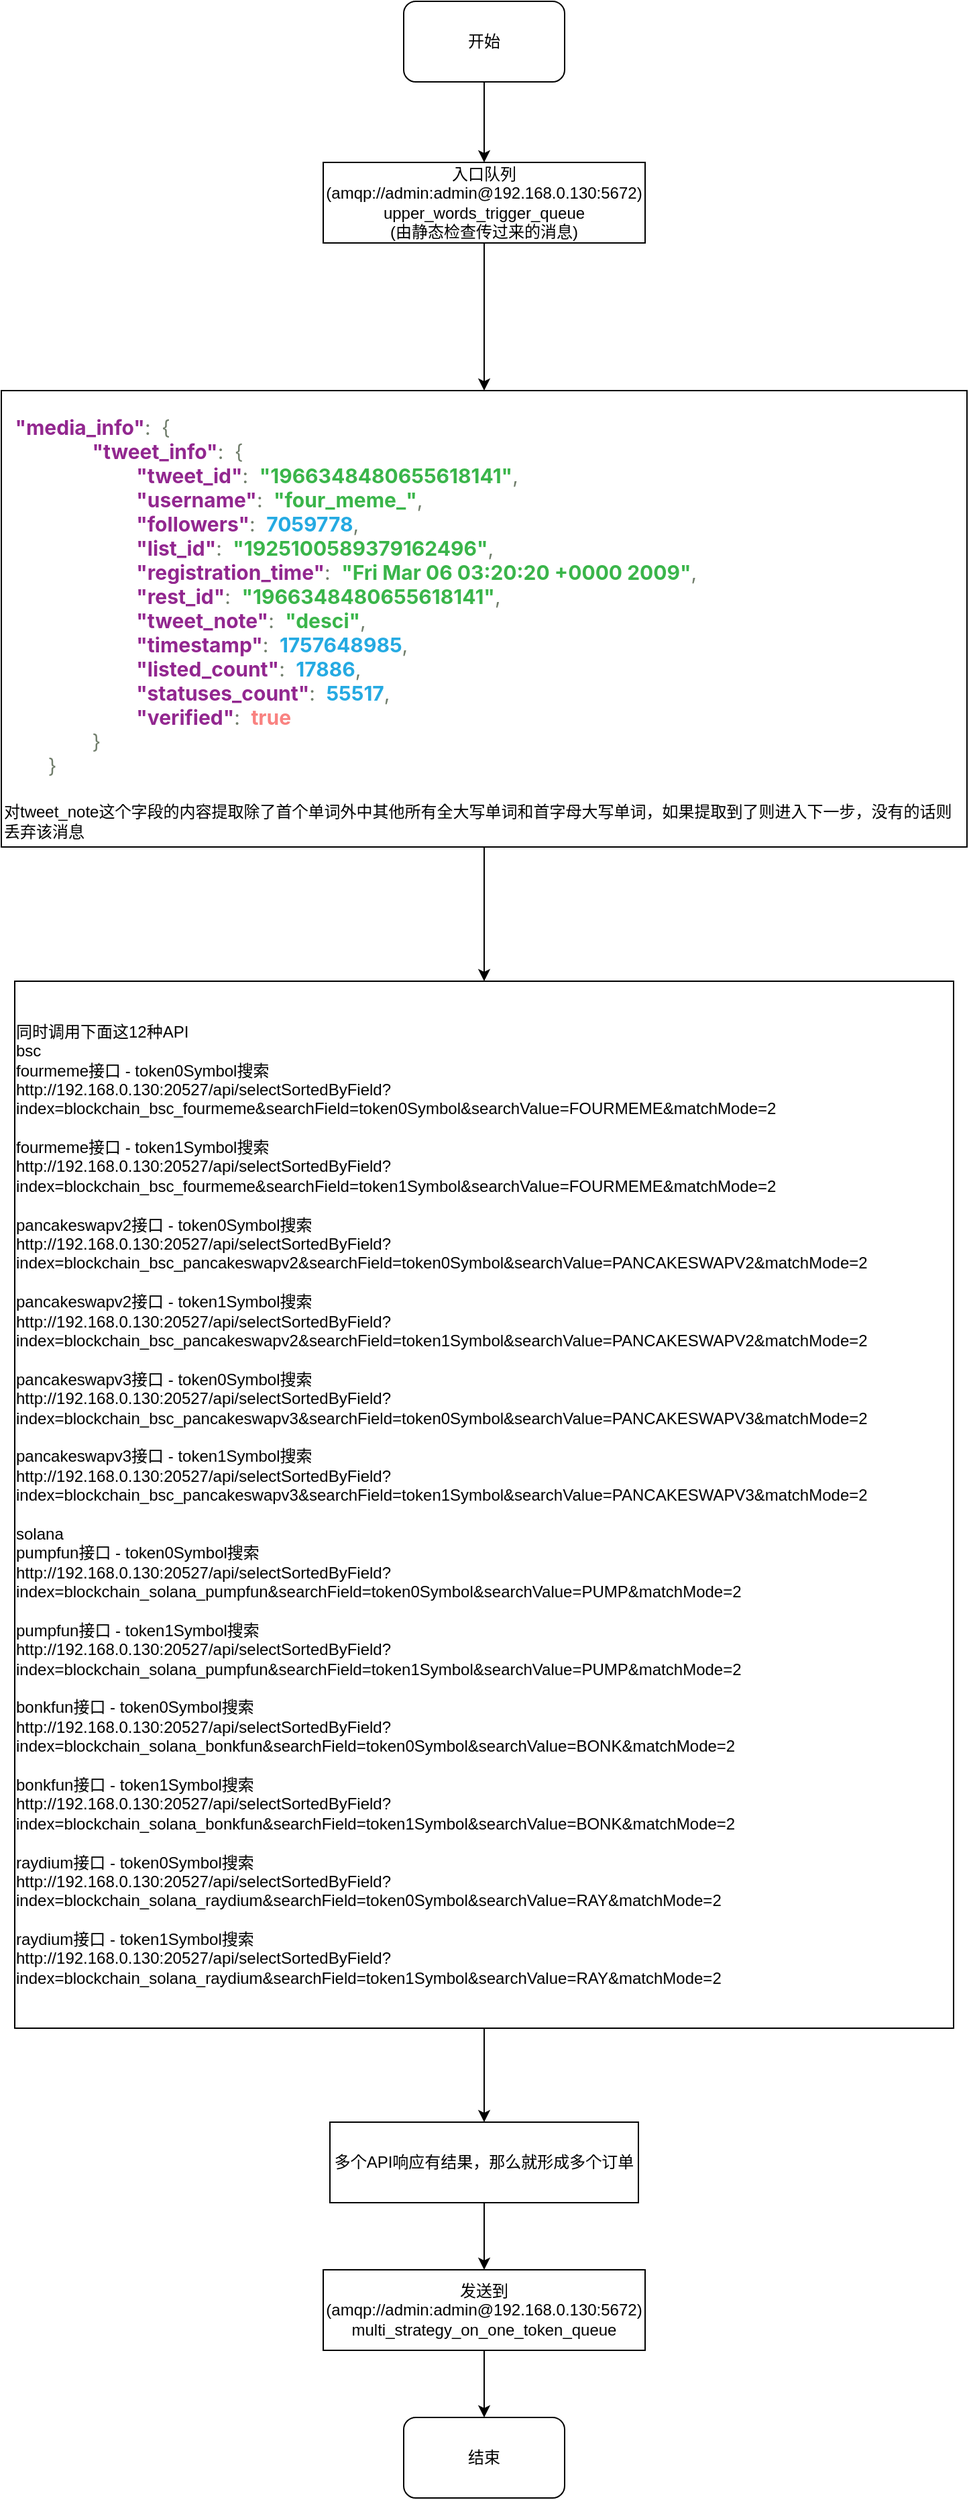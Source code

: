 <mxfile version="28.2.2">
  <diagram name="第 1 页" id="fRDhIAgq6DBt945k8ZPk">
    <mxGraphModel dx="1226" dy="629" grid="1" gridSize="10" guides="1" tooltips="1" connect="1" arrows="1" fold="1" page="1" pageScale="1" pageWidth="827" pageHeight="1169" math="0" shadow="0">
      <root>
        <mxCell id="0" />
        <mxCell id="1" parent="0" />
        <mxCell id="iwrp5KL_q3ubFp-Sov2O-1" style="edgeStyle=orthogonalEdgeStyle;rounded=0;orthogonalLoop=1;jettySize=auto;html=1;" parent="1" source="iwrp5KL_q3ubFp-Sov2O-2" target="iwrp5KL_q3ubFp-Sov2O-3" edge="1">
          <mxGeometry relative="1" as="geometry" />
        </mxCell>
        <mxCell id="iwrp5KL_q3ubFp-Sov2O-2" value="开始" style="rounded=1;whiteSpace=wrap;html=1;" parent="1" vertex="1">
          <mxGeometry x="330" y="40" width="120" height="60" as="geometry" />
        </mxCell>
        <mxCell id="UV0igj0LLgznHNvqHeoO-2" style="edgeStyle=orthogonalEdgeStyle;rounded=0;orthogonalLoop=1;jettySize=auto;html=1;" edge="1" parent="1" source="iwrp5KL_q3ubFp-Sov2O-3" target="UV0igj0LLgznHNvqHeoO-1">
          <mxGeometry relative="1" as="geometry" />
        </mxCell>
        <mxCell id="iwrp5KL_q3ubFp-Sov2O-3" value="入口队列(amqp://admin:admin@192.168.0.130:5672)&lt;br&gt;upper_words_trigger_queue&lt;br&gt;(由静态检查传过来的消息)" style="rounded=0;whiteSpace=wrap;html=1;" parent="1" vertex="1">
          <mxGeometry x="270" y="160" width="240" height="60" as="geometry" />
        </mxCell>
        <mxCell id="UV0igj0LLgznHNvqHeoO-3" style="edgeStyle=orthogonalEdgeStyle;rounded=0;orthogonalLoop=1;jettySize=auto;html=1;" edge="1" parent="1" source="UV0igj0LLgznHNvqHeoO-1">
          <mxGeometry relative="1" as="geometry">
            <mxPoint x="390" y="770.0" as="targetPoint" />
          </mxGeometry>
        </mxCell>
        <mxCell id="UV0igj0LLgznHNvqHeoO-1" value="&lt;br&gt;&lt;span style=&quot;white-space-collapse: preserve-breaks; box-sizing: border-box; letter-spacing: 4px; color: rgb(112, 125, 107); font-family: &amp;quot;Public Sans&amp;quot;, -apple-system, BlinkMacSystemFont, &amp;quot;Segoe UI&amp;quot;, Oxygen, Ubuntu, Cantarell, &amp;quot;Fira Sans&amp;quot;, &amp;quot;Droid Sans&amp;quot;, &amp;quot;Helvetica Neue&amp;quot;, sans-serif; font-size: 15px; background-color: rgb(255, 255, 255);&quot; class=&quot;json_nbsp&quot;&gt;&amp;nbsp;&lt;/span&gt;&lt;span style=&quot;white-space-collapse: preserve-breaks; box-sizing: border-box; color: rgb(146, 39, 143); font-weight: bold; font-family: &amp;quot;Public Sans&amp;quot;, -apple-system, BlinkMacSystemFont, &amp;quot;Segoe UI&amp;quot;, Oxygen, Ubuntu, Cantarell, &amp;quot;Fira Sans&amp;quot;, &amp;quot;Droid Sans&amp;quot;, &amp;quot;Helvetica Neue&amp;quot;, sans-serif; font-size: 15px; background-color: rgb(255, 255, 255);&quot; class=&quot;json_key&quot;&gt;&quot;media_info&quot;&lt;/span&gt;&lt;span style=&quot;white-space-collapse: preserve-breaks; color: rgb(112, 125, 107); font-family: &amp;quot;Public Sans&amp;quot;, -apple-system, BlinkMacSystemFont, &amp;quot;Segoe UI&amp;quot;, Oxygen, Ubuntu, Cantarell, &amp;quot;Fira Sans&amp;quot;, &amp;quot;Droid Sans&amp;quot;, &amp;quot;Helvetica Neue&amp;quot;, sans-serif; font-size: 15px; background-color: rgb(255, 255, 255); float: none; display: inline !important;&quot;&gt;:&lt;/span&gt;&lt;span style=&quot;white-space-collapse: preserve-breaks; box-sizing: border-box; letter-spacing: 4px; color: rgb(112, 125, 107); font-family: &amp;quot;Public Sans&amp;quot;, -apple-system, BlinkMacSystemFont, &amp;quot;Segoe UI&amp;quot;, Oxygen, Ubuntu, Cantarell, &amp;quot;Fira Sans&amp;quot;, &amp;quot;Droid Sans&amp;quot;, &amp;quot;Helvetica Neue&amp;quot;, sans-serif; font-size: 15px; background-color: rgb(255, 255, 255);&quot; class=&quot;json_nbsp&quot;&gt;&amp;nbsp;&lt;/span&gt;&lt;span style=&quot;box-sizing: border-box; color: rgb(112, 125, 107); background-color: rgb(255, 255, 255);&quot; data-type=&quot;object&quot;&gt;&lt;span style=&quot;color: rgb(234, 84, 85); font-size: 1.125rem; white-space-collapse: preserve-breaks; background-color: light-dark(rgb(255, 255, 255), rgb(18, 18, 18)); box-sizing: border-box; vertical-align: middle; line-height: 1; display: inline-block; speak: none; font-variant-numeric: normal; font-variant-east-asian: normal; font-variant-alternates: normal; font-variant-position: normal; font-variant-emoji: normal; -webkit-font-smoothing: antialiased; position: relative; top: -1px; cursor: pointer; font-family: tabler-icons !important;&quot; class=&quot;ti ti-square-rounded-minus&quot;&gt;&lt;/span&gt;&lt;font face=&quot;Public Sans, -apple-system, BlinkMacSystemFont, Segoe UI, Oxygen, Ubuntu, Cantarell, Fira Sans, Droid Sans, Helvetica Neue, sans-serif&quot;&gt;&lt;span style=&quot;font-size: 15px; white-space-collapse: preserve-breaks;&quot;&gt;{&lt;/span&gt;&lt;/font&gt;&lt;br style=&quot;box-sizing: border-box;&quot;&gt;&lt;span style=&quot;color: light-dark(rgb(112, 125, 107), rgb(126, 137, 122)); font-family: &amp;quot;Public Sans&amp;quot;, -apple-system, BlinkMacSystemFont, &amp;quot;Segoe UI&amp;quot;, Oxygen, Ubuntu, Cantarell, &amp;quot;Fira Sans&amp;quot;, &amp;quot;Droid Sans&amp;quot;, &amp;quot;Helvetica Neue&amp;quot;, sans-serif; font-size: 15px; white-space-collapse: preserve-breaks; background-color: light-dark(rgb(255, 255, 255), rgb(18, 18, 18)); box-sizing: border-box; letter-spacing: 4px;&quot; class=&quot;json_nbsp&quot;&gt;&amp;nbsp;&amp;nbsp;&amp;nbsp;&amp;nbsp;&lt;/span&gt;&lt;span style=&quot;color: light-dark(rgb(112, 125, 107), rgb(126, 137, 122)); font-family: &amp;quot;Public Sans&amp;quot;, -apple-system, BlinkMacSystemFont, &amp;quot;Segoe UI&amp;quot;, Oxygen, Ubuntu, Cantarell, &amp;quot;Fira Sans&amp;quot;, &amp;quot;Droid Sans&amp;quot;, &amp;quot;Helvetica Neue&amp;quot;, sans-serif; font-size: 15px; white-space-collapse: preserve-breaks; background-color: light-dark(rgb(255, 255, 255), rgb(18, 18, 18)); box-sizing: border-box; letter-spacing: 4px;&quot; class=&quot;json_nbsp&quot;&gt;&amp;nbsp;&amp;nbsp;&amp;nbsp;&amp;nbsp;&lt;/span&gt;&lt;span style=&quot;color: rgb(146, 39, 143); font-family: &amp;quot;Public Sans&amp;quot;, -apple-system, BlinkMacSystemFont, &amp;quot;Segoe UI&amp;quot;, Oxygen, Ubuntu, Cantarell, &amp;quot;Fira Sans&amp;quot;, &amp;quot;Droid Sans&amp;quot;, &amp;quot;Helvetica Neue&amp;quot;, sans-serif; font-size: 15px; white-space-collapse: preserve-breaks; background-color: light-dark(rgb(255, 255, 255), rgb(18, 18, 18)); box-sizing: border-box; font-weight: bold;&quot; class=&quot;json_key&quot;&gt;&quot;tweet_info&quot;&lt;/span&gt;&lt;font face=&quot;Public Sans, -apple-system, BlinkMacSystemFont, Segoe UI, Oxygen, Ubuntu, Cantarell, Fira Sans, Droid Sans, Helvetica Neue, sans-serif&quot;&gt;&lt;span style=&quot;font-size: 15px; white-space-collapse: preserve-breaks;&quot;&gt;:&lt;/span&gt;&lt;/font&gt;&lt;span style=&quot;color: light-dark(rgb(112, 125, 107), rgb(126, 137, 122)); font-family: &amp;quot;Public Sans&amp;quot;, -apple-system, BlinkMacSystemFont, &amp;quot;Segoe UI&amp;quot;, Oxygen, Ubuntu, Cantarell, &amp;quot;Fira Sans&amp;quot;, &amp;quot;Droid Sans&amp;quot;, &amp;quot;Helvetica Neue&amp;quot;, sans-serif; font-size: 15px; white-space-collapse: preserve-breaks; background-color: light-dark(rgb(255, 255, 255), rgb(18, 18, 18)); box-sizing: border-box; letter-spacing: 4px;&quot; class=&quot;json_nbsp&quot;&gt;&amp;nbsp;&lt;/span&gt;&lt;span style=&quot;color: light-dark(rgb(112, 125, 107), rgb(126, 137, 122)); font-family: &amp;quot;Public Sans&amp;quot;, -apple-system, BlinkMacSystemFont, &amp;quot;Segoe UI&amp;quot;, Oxygen, Ubuntu, Cantarell, &amp;quot;Fira Sans&amp;quot;, &amp;quot;Droid Sans&amp;quot;, &amp;quot;Helvetica Neue&amp;quot;, sans-serif; font-size: 15px; white-space-collapse: preserve-breaks; background-color: light-dark(rgb(255, 255, 255), rgb(18, 18, 18)); box-sizing: border-box;&quot; data-type=&quot;object&quot;&gt;&lt;span style=&quot;box-sizing: border-box; vertical-align: middle; font-size: 1.125rem; line-height: 1; display: inline-block; speak: none; font-variant-numeric: normal; font-variant-east-asian: normal; font-variant-alternates: normal; font-variant-position: normal; font-variant-emoji: normal; -webkit-font-smoothing: antialiased; color: rgb(234, 84, 85); position: relative; top: -1px; cursor: pointer; font-family: tabler-icons !important;&quot; class=&quot;ti ti-square-rounded-minus&quot;&gt;&lt;/span&gt;{&lt;br style=&quot;box-sizing: border-box;&quot;&gt;&lt;span style=&quot;box-sizing: border-box; letter-spacing: 4px;&quot; class=&quot;json_nbsp&quot;&gt;&amp;nbsp;&amp;nbsp;&amp;nbsp;&amp;nbsp;&lt;/span&gt;&lt;span style=&quot;box-sizing: border-box; letter-spacing: 4px;&quot; class=&quot;json_nbsp&quot;&gt;&amp;nbsp;&amp;nbsp;&amp;nbsp;&amp;nbsp;&lt;/span&gt;&lt;span style=&quot;box-sizing: border-box; letter-spacing: 4px;&quot; class=&quot;json_nbsp&quot;&gt;&amp;nbsp;&amp;nbsp;&amp;nbsp;&amp;nbsp;&lt;/span&gt;&lt;span style=&quot;box-sizing: border-box; color: rgb(146, 39, 143); font-weight: bold;&quot; class=&quot;json_key&quot;&gt;&quot;tweet_id&quot;&lt;/span&gt;:&lt;span style=&quot;box-sizing: border-box; letter-spacing: 4px;&quot; class=&quot;json_nbsp&quot;&gt;&amp;nbsp;&lt;/span&gt;&lt;span style=&quot;box-sizing: border-box; color: rgb(58, 181, 74); font-weight: bold;&quot; class=&quot;json_string&quot;&gt;&quot;1966348480655618141&quot;&lt;/span&gt;,&lt;br style=&quot;box-sizing: border-box;&quot;&gt;&lt;span style=&quot;box-sizing: border-box; letter-spacing: 4px;&quot; class=&quot;json_nbsp&quot;&gt;&amp;nbsp;&amp;nbsp;&amp;nbsp;&amp;nbsp;&lt;/span&gt;&lt;span style=&quot;box-sizing: border-box; letter-spacing: 4px;&quot; class=&quot;json_nbsp&quot;&gt;&amp;nbsp;&amp;nbsp;&amp;nbsp;&amp;nbsp;&lt;/span&gt;&lt;span style=&quot;box-sizing: border-box; letter-spacing: 4px;&quot; class=&quot;json_nbsp&quot;&gt;&amp;nbsp;&amp;nbsp;&amp;nbsp;&amp;nbsp;&lt;/span&gt;&lt;span style=&quot;box-sizing: border-box; color: rgb(146, 39, 143); font-weight: bold;&quot; class=&quot;json_key&quot;&gt;&quot;username&quot;&lt;/span&gt;:&lt;span style=&quot;box-sizing: border-box; letter-spacing: 4px;&quot; class=&quot;json_nbsp&quot;&gt;&amp;nbsp;&lt;/span&gt;&lt;span style=&quot;box-sizing: border-box; color: rgb(58, 181, 74); font-weight: bold;&quot; class=&quot;json_string&quot;&gt;&quot;four_meme_&quot;&lt;/span&gt;,&lt;br style=&quot;box-sizing: border-box;&quot;&gt;&lt;span style=&quot;box-sizing: border-box; letter-spacing: 4px;&quot; class=&quot;json_nbsp&quot;&gt;&amp;nbsp;&amp;nbsp;&amp;nbsp;&amp;nbsp;&lt;/span&gt;&lt;span style=&quot;box-sizing: border-box; letter-spacing: 4px;&quot; class=&quot;json_nbsp&quot;&gt;&amp;nbsp;&amp;nbsp;&amp;nbsp;&amp;nbsp;&lt;/span&gt;&lt;span style=&quot;box-sizing: border-box; letter-spacing: 4px;&quot; class=&quot;json_nbsp&quot;&gt;&amp;nbsp;&amp;nbsp;&amp;nbsp;&amp;nbsp;&lt;/span&gt;&lt;span style=&quot;box-sizing: border-box; color: rgb(146, 39, 143); font-weight: bold;&quot; class=&quot;json_key&quot;&gt;&quot;followers&quot;&lt;/span&gt;:&lt;span style=&quot;box-sizing: border-box; letter-spacing: 4px;&quot; class=&quot;json_nbsp&quot;&gt;&amp;nbsp;&lt;/span&gt;&lt;span style=&quot;box-sizing: border-box; color: rgb(37, 170, 226); font-weight: bold;&quot; class=&quot;json_number&quot;&gt;7059778&lt;/span&gt;,&lt;br style=&quot;box-sizing: border-box;&quot;&gt;&lt;span style=&quot;box-sizing: border-box; letter-spacing: 4px;&quot; class=&quot;json_nbsp&quot;&gt;&amp;nbsp;&amp;nbsp;&amp;nbsp;&amp;nbsp;&lt;/span&gt;&lt;span style=&quot;box-sizing: border-box; letter-spacing: 4px;&quot; class=&quot;json_nbsp&quot;&gt;&amp;nbsp;&amp;nbsp;&amp;nbsp;&amp;nbsp;&lt;/span&gt;&lt;span style=&quot;box-sizing: border-box; letter-spacing: 4px;&quot; class=&quot;json_nbsp&quot;&gt;&amp;nbsp;&amp;nbsp;&amp;nbsp;&amp;nbsp;&lt;/span&gt;&lt;span style=&quot;box-sizing: border-box; color: rgb(146, 39, 143); font-weight: bold;&quot; class=&quot;json_key&quot;&gt;&quot;list_id&quot;&lt;/span&gt;:&lt;span style=&quot;box-sizing: border-box; letter-spacing: 4px;&quot; class=&quot;json_nbsp&quot;&gt;&amp;nbsp;&lt;/span&gt;&lt;span style=&quot;box-sizing: border-box; color: rgb(58, 181, 74); font-weight: bold;&quot; class=&quot;json_string&quot;&gt;&quot;1925100589379162496&quot;&lt;/span&gt;,&lt;br style=&quot;box-sizing: border-box;&quot;&gt;&lt;span style=&quot;box-sizing: border-box; letter-spacing: 4px;&quot; class=&quot;json_nbsp&quot;&gt;&amp;nbsp;&amp;nbsp;&amp;nbsp;&amp;nbsp;&lt;/span&gt;&lt;span style=&quot;box-sizing: border-box; letter-spacing: 4px;&quot; class=&quot;json_nbsp&quot;&gt;&amp;nbsp;&amp;nbsp;&amp;nbsp;&amp;nbsp;&lt;/span&gt;&lt;span style=&quot;box-sizing: border-box; letter-spacing: 4px;&quot; class=&quot;json_nbsp&quot;&gt;&amp;nbsp;&amp;nbsp;&amp;nbsp;&amp;nbsp;&lt;/span&gt;&lt;span style=&quot;box-sizing: border-box; color: rgb(146, 39, 143); font-weight: bold;&quot; class=&quot;json_key&quot;&gt;&quot;registration_time&quot;&lt;/span&gt;:&lt;span style=&quot;box-sizing: border-box; letter-spacing: 4px;&quot; class=&quot;json_nbsp&quot;&gt;&amp;nbsp;&lt;/span&gt;&lt;span style=&quot;box-sizing: border-box; color: rgb(58, 181, 74); font-weight: bold;&quot; class=&quot;json_string&quot;&gt;&quot;Fri&amp;nbsp;Mar&amp;nbsp;06&amp;nbsp;03:20:20&amp;nbsp;+0000&amp;nbsp;2009&quot;&lt;/span&gt;,&lt;br style=&quot;box-sizing: border-box;&quot;&gt;&lt;span style=&quot;box-sizing: border-box; letter-spacing: 4px;&quot; class=&quot;json_nbsp&quot;&gt;&amp;nbsp;&amp;nbsp;&amp;nbsp;&amp;nbsp;&lt;/span&gt;&lt;span style=&quot;box-sizing: border-box; letter-spacing: 4px;&quot; class=&quot;json_nbsp&quot;&gt;&amp;nbsp;&amp;nbsp;&amp;nbsp;&amp;nbsp;&lt;/span&gt;&lt;span style=&quot;box-sizing: border-box; letter-spacing: 4px;&quot; class=&quot;json_nbsp&quot;&gt;&amp;nbsp;&amp;nbsp;&amp;nbsp;&amp;nbsp;&lt;/span&gt;&lt;span style=&quot;box-sizing: border-box; color: rgb(146, 39, 143); font-weight: bold;&quot; class=&quot;json_key&quot;&gt;&quot;rest_id&quot;&lt;/span&gt;:&lt;span style=&quot;box-sizing: border-box; letter-spacing: 4px;&quot; class=&quot;json_nbsp&quot;&gt;&amp;nbsp;&lt;/span&gt;&lt;span style=&quot;box-sizing: border-box; color: rgb(58, 181, 74); font-weight: bold;&quot; class=&quot;json_string&quot;&gt;&quot;1966348480655618141&quot;&lt;/span&gt;,&lt;br style=&quot;box-sizing: border-box;&quot;&gt;&lt;span style=&quot;box-sizing: border-box; letter-spacing: 4px;&quot; class=&quot;json_nbsp&quot;&gt;&amp;nbsp;&amp;nbsp;&amp;nbsp;&amp;nbsp;&lt;/span&gt;&lt;span style=&quot;box-sizing: border-box; letter-spacing: 4px;&quot; class=&quot;json_nbsp&quot;&gt;&amp;nbsp;&amp;nbsp;&amp;nbsp;&amp;nbsp;&lt;/span&gt;&lt;span style=&quot;box-sizing: border-box; letter-spacing: 4px;&quot; class=&quot;json_nbsp&quot;&gt;&amp;nbsp;&amp;nbsp;&amp;nbsp;&amp;nbsp;&lt;/span&gt;&lt;span style=&quot;box-sizing: border-box; color: rgb(146, 39, 143); font-weight: bold;&quot; class=&quot;json_key&quot;&gt;&quot;tweet_note&quot;&lt;/span&gt;:&lt;span style=&quot;box-sizing: border-box; letter-spacing: 4px;&quot; class=&quot;json_nbsp&quot;&gt;&amp;nbsp;&lt;/span&gt;&lt;span style=&quot;box-sizing: border-box; color: rgb(58, 181, 74); font-weight: bold;&quot; class=&quot;json_string&quot;&gt;&quot;desci&quot;&lt;/span&gt;,&lt;br style=&quot;box-sizing: border-box;&quot;&gt;&lt;span style=&quot;box-sizing: border-box; letter-spacing: 4px;&quot; class=&quot;json_nbsp&quot;&gt;&amp;nbsp;&amp;nbsp;&amp;nbsp;&amp;nbsp;&lt;/span&gt;&lt;span style=&quot;box-sizing: border-box; letter-spacing: 4px;&quot; class=&quot;json_nbsp&quot;&gt;&amp;nbsp;&amp;nbsp;&amp;nbsp;&amp;nbsp;&lt;/span&gt;&lt;span style=&quot;box-sizing: border-box; letter-spacing: 4px;&quot; class=&quot;json_nbsp&quot;&gt;&amp;nbsp;&amp;nbsp;&amp;nbsp;&amp;nbsp;&lt;/span&gt;&lt;span style=&quot;box-sizing: border-box; color: rgb(146, 39, 143); font-weight: bold;&quot; class=&quot;json_key&quot;&gt;&quot;timestamp&quot;&lt;/span&gt;:&lt;span style=&quot;box-sizing: border-box; letter-spacing: 4px;&quot; class=&quot;json_nbsp&quot;&gt;&amp;nbsp;&lt;/span&gt;&lt;span style=&quot;box-sizing: border-box; color: rgb(37, 170, 226); font-weight: bold;&quot; class=&quot;json_number&quot;&gt;1757648985&lt;/span&gt;,&lt;br style=&quot;box-sizing: border-box;&quot;&gt;&lt;span style=&quot;box-sizing: border-box; letter-spacing: 4px;&quot; class=&quot;json_nbsp&quot;&gt;&amp;nbsp;&amp;nbsp;&amp;nbsp;&amp;nbsp;&lt;/span&gt;&lt;span style=&quot;box-sizing: border-box; letter-spacing: 4px;&quot; class=&quot;json_nbsp&quot;&gt;&amp;nbsp;&amp;nbsp;&amp;nbsp;&amp;nbsp;&lt;/span&gt;&lt;span style=&quot;box-sizing: border-box; letter-spacing: 4px;&quot; class=&quot;json_nbsp&quot;&gt;&amp;nbsp;&amp;nbsp;&amp;nbsp;&amp;nbsp;&lt;/span&gt;&lt;span style=&quot;box-sizing: border-box; color: rgb(146, 39, 143); font-weight: bold;&quot; class=&quot;json_key&quot;&gt;&quot;listed_count&quot;&lt;/span&gt;:&lt;span style=&quot;box-sizing: border-box; letter-spacing: 4px;&quot; class=&quot;json_nbsp&quot;&gt;&amp;nbsp;&lt;/span&gt;&lt;span style=&quot;box-sizing: border-box; color: rgb(37, 170, 226); font-weight: bold;&quot; class=&quot;json_number&quot;&gt;17886&lt;/span&gt;,&lt;br style=&quot;box-sizing: border-box;&quot;&gt;&lt;span style=&quot;box-sizing: border-box; letter-spacing: 4px;&quot; class=&quot;json_nbsp&quot;&gt;&amp;nbsp;&amp;nbsp;&amp;nbsp;&amp;nbsp;&lt;/span&gt;&lt;span style=&quot;box-sizing: border-box; letter-spacing: 4px;&quot; class=&quot;json_nbsp&quot;&gt;&amp;nbsp;&amp;nbsp;&amp;nbsp;&amp;nbsp;&lt;/span&gt;&lt;span style=&quot;box-sizing: border-box; letter-spacing: 4px;&quot; class=&quot;json_nbsp&quot;&gt;&amp;nbsp;&amp;nbsp;&amp;nbsp;&amp;nbsp;&lt;/span&gt;&lt;span style=&quot;box-sizing: border-box; color: rgb(146, 39, 143); font-weight: bold;&quot; class=&quot;json_key&quot;&gt;&quot;statuses_count&quot;&lt;/span&gt;:&lt;span style=&quot;box-sizing: border-box; letter-spacing: 4px;&quot; class=&quot;json_nbsp&quot;&gt;&amp;nbsp;&lt;/span&gt;&lt;span style=&quot;box-sizing: border-box; color: rgb(37, 170, 226); font-weight: bold;&quot; class=&quot;json_number&quot;&gt;55517&lt;/span&gt;,&lt;br style=&quot;box-sizing: border-box;&quot;&gt;&lt;span style=&quot;box-sizing: border-box; letter-spacing: 4px;&quot; class=&quot;json_nbsp&quot;&gt;&amp;nbsp;&amp;nbsp;&amp;nbsp;&amp;nbsp;&lt;/span&gt;&lt;span style=&quot;box-sizing: border-box; letter-spacing: 4px;&quot; class=&quot;json_nbsp&quot;&gt;&amp;nbsp;&amp;nbsp;&amp;nbsp;&amp;nbsp;&lt;/span&gt;&lt;span style=&quot;box-sizing: border-box; letter-spacing: 4px;&quot; class=&quot;json_nbsp&quot;&gt;&amp;nbsp;&amp;nbsp;&amp;nbsp;&amp;nbsp;&lt;/span&gt;&lt;span style=&quot;box-sizing: border-box; color: rgb(146, 39, 143); font-weight: bold;&quot; class=&quot;json_key&quot;&gt;&quot;verified&quot;&lt;/span&gt;:&lt;span style=&quot;box-sizing: border-box; letter-spacing: 4px;&quot; class=&quot;json_nbsp&quot;&gt;&amp;nbsp;&lt;/span&gt;&lt;span style=&quot;box-sizing: border-box; color: rgb(249, 130, 128); font-weight: bold;&quot; class=&quot;json_boolean&quot;&gt;true&lt;/span&gt;&lt;br style=&quot;box-sizing: border-box;&quot;&gt;&lt;span style=&quot;box-sizing: border-box; letter-spacing: 4px;&quot; class=&quot;json_nbsp&quot;&gt;&amp;nbsp;&amp;nbsp;&amp;nbsp;&amp;nbsp;&lt;/span&gt;&lt;span style=&quot;box-sizing: border-box; letter-spacing: 4px;&quot; class=&quot;json_nbsp&quot;&gt;&amp;nbsp;&amp;nbsp;&amp;nbsp;&amp;nbsp;&lt;/span&gt;}&lt;/span&gt;&lt;br style=&quot;box-sizing: border-box;&quot;&gt;&lt;span style=&quot;color: light-dark(rgb(112, 125, 107), rgb(126, 137, 122)); font-family: &amp;quot;Public Sans&amp;quot;, -apple-system, BlinkMacSystemFont, &amp;quot;Segoe UI&amp;quot;, Oxygen, Ubuntu, Cantarell, &amp;quot;Fira Sans&amp;quot;, &amp;quot;Droid Sans&amp;quot;, &amp;quot;Helvetica Neue&amp;quot;, sans-serif; font-size: 15px; white-space-collapse: preserve-breaks; background-color: light-dark(rgb(255, 255, 255), rgb(18, 18, 18)); box-sizing: border-box; letter-spacing: 4px;&quot; class=&quot;json_nbsp&quot;&gt;&amp;nbsp;&amp;nbsp;&amp;nbsp;&amp;nbsp;&lt;/span&gt;&lt;font face=&quot;Public Sans, -apple-system, BlinkMacSystemFont, Segoe UI, Oxygen, Ubuntu, Cantarell, Fira Sans, Droid Sans, Helvetica Neue, sans-serif&quot;&gt;&lt;span style=&quot;font-size: 15px; white-space-collapse: preserve-breaks;&quot;&gt;}&lt;/span&gt;&lt;/font&gt;&lt;/span&gt;&lt;div&gt;&lt;font face=&quot;Public Sans, -apple-system, BlinkMacSystemFont, Segoe UI, Oxygen, Ubuntu, Cantarell, Fira Sans, Droid Sans, Helvetica Neue, sans-serif&quot;&gt;&lt;span style=&quot;white-space-collapse: preserve-breaks; background-color: rgb(255, 255, 255);&quot;&gt;&lt;span style=&quot;font-size: 15px;&quot;&gt;&lt;font&gt;&lt;br&gt;&lt;/font&gt;&lt;/span&gt;&lt;/span&gt;&lt;/font&gt;对tweet_note这个字段的内容提取除了首个单词外中其他所有全大写单词和首字母大写单词，如果提取到了则进入下一步，没有的话则丢弃该消息&lt;/div&gt;" style="rounded=0;whiteSpace=wrap;html=1;align=left;" vertex="1" parent="1">
          <mxGeometry x="30" y="330" width="720" height="340" as="geometry" />
        </mxCell>
        <mxCell id="UV0igj0LLgznHNvqHeoO-5" style="edgeStyle=orthogonalEdgeStyle;rounded=0;orthogonalLoop=1;jettySize=auto;html=1;" edge="1" parent="1" source="UV0igj0LLgznHNvqHeoO-4">
          <mxGeometry relative="1" as="geometry">
            <mxPoint x="390" y="1620" as="targetPoint" />
          </mxGeometry>
        </mxCell>
        <mxCell id="UV0igj0LLgznHNvqHeoO-4" value="&lt;div style=&quot;text-align: left;&quot;&gt;同时调用下面这12种API&lt;br&gt;&lt;div&gt;bsc&lt;/div&gt;&lt;div&gt;fourmeme接口 - token0Symbol搜索&lt;/div&gt;&lt;div&gt;http://192.168.0.130:20527/api/selectSortedByField?index=blockchain_bsc_fourmeme&amp;amp;searchField=token0Symbol&amp;amp;searchValue=FOURMEME&amp;amp;matchMode=2&lt;/div&gt;&lt;div&gt;&lt;br&gt;&lt;/div&gt;&lt;div&gt;fourmeme接口 - token1Symbol搜索&lt;/div&gt;&lt;div&gt;http://192.168.0.130:20527/api/selectSortedByField?index=blockchain_bsc_fourmeme&amp;amp;searchField=token1Symbol&amp;amp;searchValue=FOURMEME&amp;amp;matchMode=2&lt;/div&gt;&lt;div&gt;&lt;br&gt;&lt;/div&gt;&lt;div&gt;pancakeswapv2接口 - token0Symbol搜索&lt;/div&gt;&lt;div&gt;http://192.168.0.130:20527/api/selectSortedByField?index=blockchain_bsc_pancakeswapv2&amp;amp;searchField=token0Symbol&amp;amp;searchValue=PANCAKESWAPV2&amp;amp;matchMode=2&lt;/div&gt;&lt;div&gt;&lt;br&gt;&lt;/div&gt;&lt;div&gt;pancakeswapv2接口 - token1Symbol搜索&lt;/div&gt;&lt;div&gt;http://192.168.0.130:20527/api/selectSortedByField?index=blockchain_bsc_pancakeswapv2&amp;amp;searchField=token1Symbol&amp;amp;searchValue=PANCAKESWAPV2&amp;amp;matchMode=2&lt;/div&gt;&lt;div&gt;&lt;br&gt;&lt;/div&gt;&lt;div&gt;pancakeswapv3接口 - token0Symbol搜索&lt;/div&gt;&lt;div&gt;http://192.168.0.130:20527/api/selectSortedByField?index=blockchain_bsc_pancakeswapv3&amp;amp;searchField=token0Symbol&amp;amp;searchValue=PANCAKESWAPV3&amp;amp;matchMode=2&lt;/div&gt;&lt;div&gt;&lt;br&gt;&lt;/div&gt;&lt;div&gt;pancakeswapv3接口 - token1Symbol搜索&lt;/div&gt;&lt;div&gt;http://192.168.0.130:20527/api/selectSortedByField?index=blockchain_bsc_pancakeswapv3&amp;amp;searchField=token1Symbol&amp;amp;searchValue=PANCAKESWAPV3&amp;amp;matchMode=2&lt;/div&gt;&lt;div&gt;&lt;br&gt;&lt;/div&gt;&lt;div&gt;solana&lt;/div&gt;&lt;div&gt;pumpfun接口 - token0Symbol搜索&lt;/div&gt;&lt;div&gt;http://192.168.0.130:20527/api/selectSortedByField?index=blockchain_solana_pumpfun&amp;amp;searchField=token0Symbol&amp;amp;searchValue=PUMP&amp;amp;matchMode=2&lt;/div&gt;&lt;div&gt;&lt;br&gt;&lt;/div&gt;&lt;div&gt;pumpfun接口 - token1Symbol搜索&lt;/div&gt;&lt;div&gt;http://192.168.0.130:20527/api/selectSortedByField?index=blockchain_solana_pumpfun&amp;amp;searchField=token1Symbol&amp;amp;searchValue=PUMP&amp;amp;matchMode=2&lt;/div&gt;&lt;div&gt;&lt;br&gt;&lt;/div&gt;&lt;div&gt;bonkfun接口 - token0Symbol搜索&lt;/div&gt;&lt;div&gt;http://192.168.0.130:20527/api/selectSortedByField?index=blockchain_solana_bonkfun&amp;amp;searchField=token0Symbol&amp;amp;searchValue=BONK&amp;amp;matchMode=2&lt;/div&gt;&lt;div&gt;&lt;br&gt;&lt;/div&gt;&lt;div&gt;bonkfun接口 - token1Symbol搜索&lt;/div&gt;&lt;div&gt;http://192.168.0.130:20527/api/selectSortedByField?index=blockchain_solana_bonkfun&amp;amp;searchField=token1Symbol&amp;amp;searchValue=BONK&amp;amp;matchMode=2&lt;/div&gt;&lt;div&gt;&lt;br&gt;&lt;/div&gt;&lt;div&gt;raydium接口 - token0Symbol搜索&lt;/div&gt;&lt;div&gt;http://192.168.0.130:20527/api/selectSortedByField?index=blockchain_solana_raydium&amp;amp;searchField=token0Symbol&amp;amp;searchValue=RAY&amp;amp;matchMode=2&lt;/div&gt;&lt;div&gt;&lt;br&gt;&lt;/div&gt;&lt;div&gt;raydium接口 - token1Symbol搜索&lt;/div&gt;&lt;div&gt;http://192.168.0.130:20527/api/selectSortedByField?index=blockchain_solana_raydium&amp;amp;searchField=token1Symbol&amp;amp;searchValue=RAY&amp;amp;matchMode=2&lt;/div&gt;&lt;/div&gt;" style="rounded=0;whiteSpace=wrap;html=1;" vertex="1" parent="1">
          <mxGeometry x="40" y="770" width="700" height="780" as="geometry" />
        </mxCell>
        <mxCell id="UV0igj0LLgznHNvqHeoO-10" style="edgeStyle=orthogonalEdgeStyle;rounded=0;orthogonalLoop=1;jettySize=auto;html=1;" edge="1" parent="1" source="UV0igj0LLgznHNvqHeoO-6" target="UV0igj0LLgznHNvqHeoO-8">
          <mxGeometry relative="1" as="geometry" />
        </mxCell>
        <mxCell id="UV0igj0LLgznHNvqHeoO-6" value="多个API响应有结果，那么就形成多个订单" style="rounded=0;whiteSpace=wrap;html=1;" vertex="1" parent="1">
          <mxGeometry x="275" y="1620" width="230" height="60" as="geometry" />
        </mxCell>
        <mxCell id="UV0igj0LLgznHNvqHeoO-7" style="edgeStyle=orthogonalEdgeStyle;rounded=0;orthogonalLoop=1;jettySize=auto;html=1;" edge="1" parent="1" source="UV0igj0LLgznHNvqHeoO-8">
          <mxGeometry relative="1" as="geometry">
            <mxPoint x="390" y="1840" as="targetPoint" />
          </mxGeometry>
        </mxCell>
        <mxCell id="UV0igj0LLgznHNvqHeoO-8" value="发送到&lt;br&gt;(amqp://admin:admin@192.168.0.130:5672)&lt;br&gt;multi_strategy_on_one_token_queue" style="rounded=0;whiteSpace=wrap;html=1;" vertex="1" parent="1">
          <mxGeometry x="270" y="1730" width="240" height="60" as="geometry" />
        </mxCell>
        <mxCell id="UV0igj0LLgznHNvqHeoO-9" value="结束" style="rounded=1;whiteSpace=wrap;html=1;" vertex="1" parent="1">
          <mxGeometry x="330" y="1840" width="120" height="60" as="geometry" />
        </mxCell>
      </root>
    </mxGraphModel>
  </diagram>
</mxfile>
